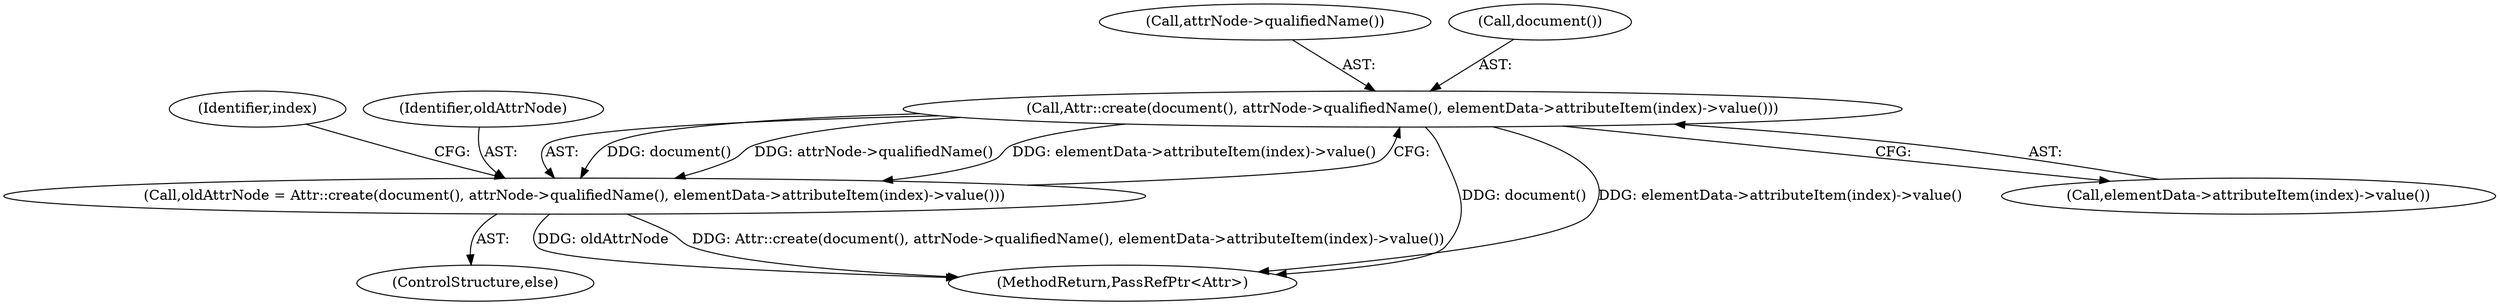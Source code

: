 digraph "0_Chrome_4ac8bc08e3306f38a5ab3e551aef6ad43753579c@API" {
"1000156" [label="(Call,Attr::create(document(), attrNode->qualifiedName(), elementData->attributeItem(index)->value()))"];
"1000154" [label="(Call,oldAttrNode = Attr::create(document(), attrNode->qualifiedName(), elementData->attributeItem(index)->value()))"];
"1000158" [label="(Call,attrNode->qualifiedName())"];
"1000153" [label="(ControlStructure,else)"];
"1000156" [label="(Call,Attr::create(document(), attrNode->qualifiedName(), elementData->attributeItem(index)->value()))"];
"1000154" [label="(Call,oldAttrNode = Attr::create(document(), attrNode->qualifiedName(), elementData->attributeItem(index)->value()))"];
"1000173" [label="(MethodReturn,PassRefPtr<Attr>)"];
"1000157" [label="(Call,document())"];
"1000161" [label="(Identifier,index)"];
"1000159" [label="(Call,elementData->attributeItem(index)->value())"];
"1000155" [label="(Identifier,oldAttrNode)"];
"1000156" -> "1000154"  [label="AST: "];
"1000156" -> "1000159"  [label="CFG: "];
"1000157" -> "1000156"  [label="AST: "];
"1000158" -> "1000156"  [label="AST: "];
"1000159" -> "1000156"  [label="AST: "];
"1000154" -> "1000156"  [label="CFG: "];
"1000156" -> "1000173"  [label="DDG: document()"];
"1000156" -> "1000173"  [label="DDG: elementData->attributeItem(index)->value()"];
"1000156" -> "1000154"  [label="DDG: document()"];
"1000156" -> "1000154"  [label="DDG: attrNode->qualifiedName()"];
"1000156" -> "1000154"  [label="DDG: elementData->attributeItem(index)->value()"];
"1000154" -> "1000153"  [label="AST: "];
"1000155" -> "1000154"  [label="AST: "];
"1000161" -> "1000154"  [label="CFG: "];
"1000154" -> "1000173"  [label="DDG: oldAttrNode"];
"1000154" -> "1000173"  [label="DDG: Attr::create(document(), attrNode->qualifiedName(), elementData->attributeItem(index)->value())"];
}
